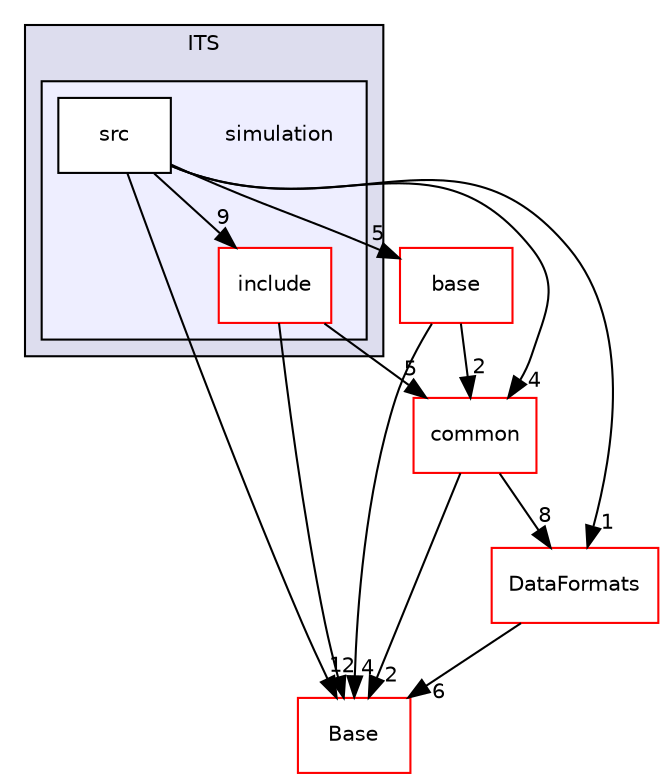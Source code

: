 digraph "/home/travis/build/AliceO2Group/AliceO2/Detectors/ITSMFT/ITS/simulation" {
  bgcolor=transparent;
  compound=true
  node [ fontsize="10", fontname="Helvetica"];
  edge [ labelfontsize="10", labelfontname="Helvetica"];
  subgraph clusterdir_871aad07cbf94d6cd423c3d8d5bdf4e9 {
    graph [ bgcolor="#ddddee", pencolor="black", label="ITS" fontname="Helvetica", fontsize="10", URL="dir_871aad07cbf94d6cd423c3d8d5bdf4e9.html"]
  subgraph clusterdir_e6f6998399f381fa585023934f76a907 {
    graph [ bgcolor="#eeeeff", pencolor="black", label="" URL="dir_e6f6998399f381fa585023934f76a907.html"];
    dir_e6f6998399f381fa585023934f76a907 [shape=plaintext label="simulation"];
    dir_703936e7bdda211beb61e967f1c6d8f5 [shape=box label="include" color="red" fillcolor="white" style="filled" URL="dir_703936e7bdda211beb61e967f1c6d8f5.html"];
    dir_0355333a068ab019f0e92698f15a77e4 [shape=box label="src" color="black" fillcolor="white" style="filled" URL="dir_0355333a068ab019f0e92698f15a77e4.html"];
  }
  }
  dir_eedff867f3c4e67d20b227cb6e0f96ab [shape=box label="base" color="red" URL="dir_eedff867f3c4e67d20b227cb6e0f96ab.html"];
  dir_37c90836491b695b472bf98d1be8336b [shape=box label="Base" color="red" URL="dir_37c90836491b695b472bf98d1be8336b.html"];
  dir_85bf31a2e8d306e7598ffcb73f8df6bf [shape=box label="common" color="red" URL="dir_85bf31a2e8d306e7598ffcb73f8df6bf.html"];
  dir_2171f7ec022c5423887b07c69b2f5b48 [shape=box label="DataFormats" color="red" URL="dir_2171f7ec022c5423887b07c69b2f5b48.html"];
  dir_0355333a068ab019f0e92698f15a77e4->dir_eedff867f3c4e67d20b227cb6e0f96ab [headlabel="5", labeldistance=1.5 headhref="dir_000128_000164.html"];
  dir_0355333a068ab019f0e92698f15a77e4->dir_37c90836491b695b472bf98d1be8336b [headlabel="1", labeldistance=1.5 headhref="dir_000128_000073.html"];
  dir_0355333a068ab019f0e92698f15a77e4->dir_85bf31a2e8d306e7598ffcb73f8df6bf [headlabel="4", labeldistance=1.5 headhref="dir_000128_000137.html"];
  dir_0355333a068ab019f0e92698f15a77e4->dir_703936e7bdda211beb61e967f1c6d8f5 [headlabel="9", labeldistance=1.5 headhref="dir_000128_000098.html"];
  dir_0355333a068ab019f0e92698f15a77e4->dir_2171f7ec022c5423887b07c69b2f5b48 [headlabel="1", labeldistance=1.5 headhref="dir_000128_000043.html"];
  dir_eedff867f3c4e67d20b227cb6e0f96ab->dir_37c90836491b695b472bf98d1be8336b [headlabel="4", labeldistance=1.5 headhref="dir_000164_000073.html"];
  dir_eedff867f3c4e67d20b227cb6e0f96ab->dir_85bf31a2e8d306e7598ffcb73f8df6bf [headlabel="2", labeldistance=1.5 headhref="dir_000164_000137.html"];
  dir_85bf31a2e8d306e7598ffcb73f8df6bf->dir_37c90836491b695b472bf98d1be8336b [headlabel="2", labeldistance=1.5 headhref="dir_000137_000073.html"];
  dir_85bf31a2e8d306e7598ffcb73f8df6bf->dir_2171f7ec022c5423887b07c69b2f5b48 [headlabel="8", labeldistance=1.5 headhref="dir_000137_000043.html"];
  dir_703936e7bdda211beb61e967f1c6d8f5->dir_37c90836491b695b472bf98d1be8336b [headlabel="2", labeldistance=1.5 headhref="dir_000098_000073.html"];
  dir_703936e7bdda211beb61e967f1c6d8f5->dir_85bf31a2e8d306e7598ffcb73f8df6bf [headlabel="5", labeldistance=1.5 headhref="dir_000098_000137.html"];
  dir_2171f7ec022c5423887b07c69b2f5b48->dir_37c90836491b695b472bf98d1be8336b [headlabel="6", labeldistance=1.5 headhref="dir_000043_000073.html"];
}
